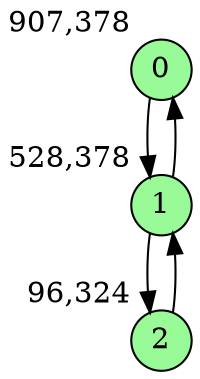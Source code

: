 digraph G {
graph [bgcolor=white]
node [shape=circle, style = filled, fillcolor=white,fixedsize=true, width=0.4, height=0.3 ]
0[xlabel="907,378", pos = "12.6719,0!", fillcolor=palegreen ];
1[xlabel="528,378", pos = "6.75,0!", fillcolor=palegreen ];
2[xlabel="96,324", pos = "0,0.84375!", fillcolor=palegreen ];
0->1 ;
1->0 ;
1->2 ;
2->1 ;
}
